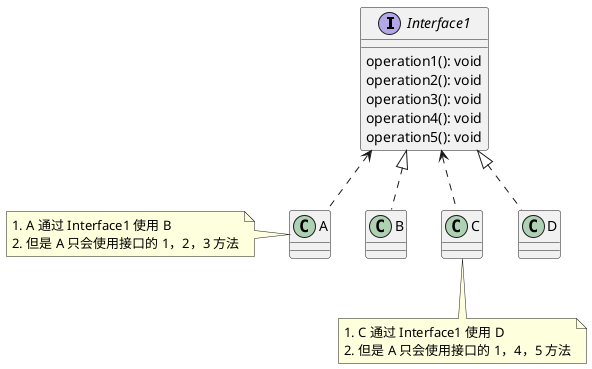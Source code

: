 @startuml
'https://plantuml.com/class-diagram

interface Interface1 {
    operation1(): void
    operation2(): void
    operation3(): void
    operation4(): void
    operation5(): void
}

class A {
}
note left of A: 1. A 通过 Interface1 使用 B\n2. 但是 A 只会使用接口的 1，2，3 方法
class B {
}

class C {
}
note bottom of C: 1. C 通过 Interface1 使用 D\n2. 但是 A 只会使用接口的 1，4，5 方法
class D {
}

Interface1 <|.. B
Interface1 <|.. D

Interface1 <.. A
Interface1 <.. C



@enduml